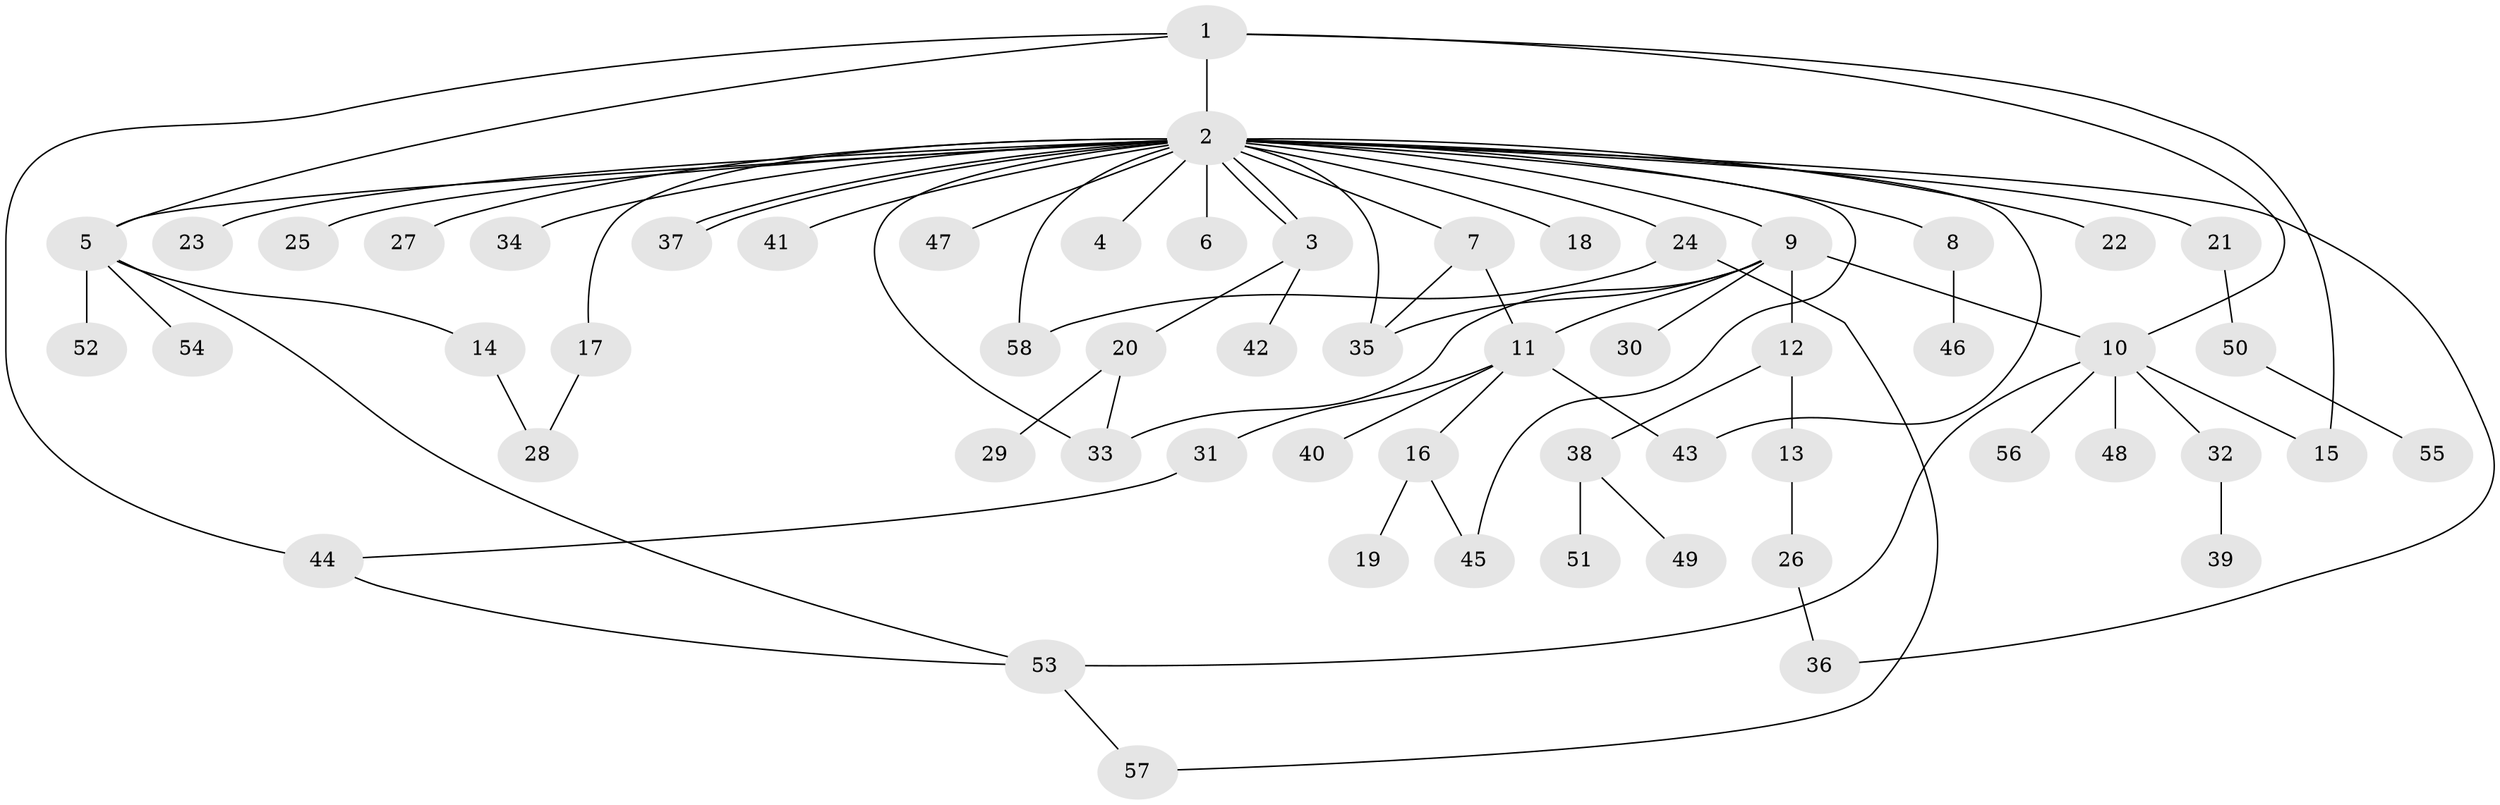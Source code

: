 // coarse degree distribution, {6: 0.04878048780487805, 25: 0.024390243902439025, 1: 0.4634146341463415, 5: 0.04878048780487805, 3: 0.07317073170731707, 7: 0.024390243902439025, 2: 0.2926829268292683, 4: 0.024390243902439025}
// Generated by graph-tools (version 1.1) at 2025/23/03/03/25 07:23:50]
// undirected, 58 vertices, 76 edges
graph export_dot {
graph [start="1"]
  node [color=gray90,style=filled];
  1;
  2;
  3;
  4;
  5;
  6;
  7;
  8;
  9;
  10;
  11;
  12;
  13;
  14;
  15;
  16;
  17;
  18;
  19;
  20;
  21;
  22;
  23;
  24;
  25;
  26;
  27;
  28;
  29;
  30;
  31;
  32;
  33;
  34;
  35;
  36;
  37;
  38;
  39;
  40;
  41;
  42;
  43;
  44;
  45;
  46;
  47;
  48;
  49;
  50;
  51;
  52;
  53;
  54;
  55;
  56;
  57;
  58;
  1 -- 2;
  1 -- 5;
  1 -- 10;
  1 -- 15;
  1 -- 44;
  2 -- 3;
  2 -- 3;
  2 -- 4;
  2 -- 5;
  2 -- 6;
  2 -- 7;
  2 -- 8;
  2 -- 9;
  2 -- 17;
  2 -- 18;
  2 -- 21;
  2 -- 22;
  2 -- 23;
  2 -- 24;
  2 -- 25;
  2 -- 27;
  2 -- 33;
  2 -- 34;
  2 -- 35;
  2 -- 36;
  2 -- 37;
  2 -- 37;
  2 -- 41;
  2 -- 43;
  2 -- 45;
  2 -- 47;
  2 -- 58;
  3 -- 20;
  3 -- 42;
  5 -- 14;
  5 -- 52;
  5 -- 53;
  5 -- 54;
  7 -- 11;
  7 -- 35;
  8 -- 46;
  9 -- 10;
  9 -- 11;
  9 -- 12;
  9 -- 30;
  9 -- 33;
  9 -- 35;
  10 -- 15;
  10 -- 32;
  10 -- 48;
  10 -- 53;
  10 -- 56;
  11 -- 16;
  11 -- 31;
  11 -- 40;
  11 -- 43;
  12 -- 13;
  12 -- 38;
  13 -- 26;
  14 -- 28;
  16 -- 19;
  16 -- 45;
  17 -- 28;
  20 -- 29;
  20 -- 33;
  21 -- 50;
  24 -- 57;
  24 -- 58;
  26 -- 36;
  31 -- 44;
  32 -- 39;
  38 -- 49;
  38 -- 51;
  44 -- 53;
  50 -- 55;
  53 -- 57;
}
